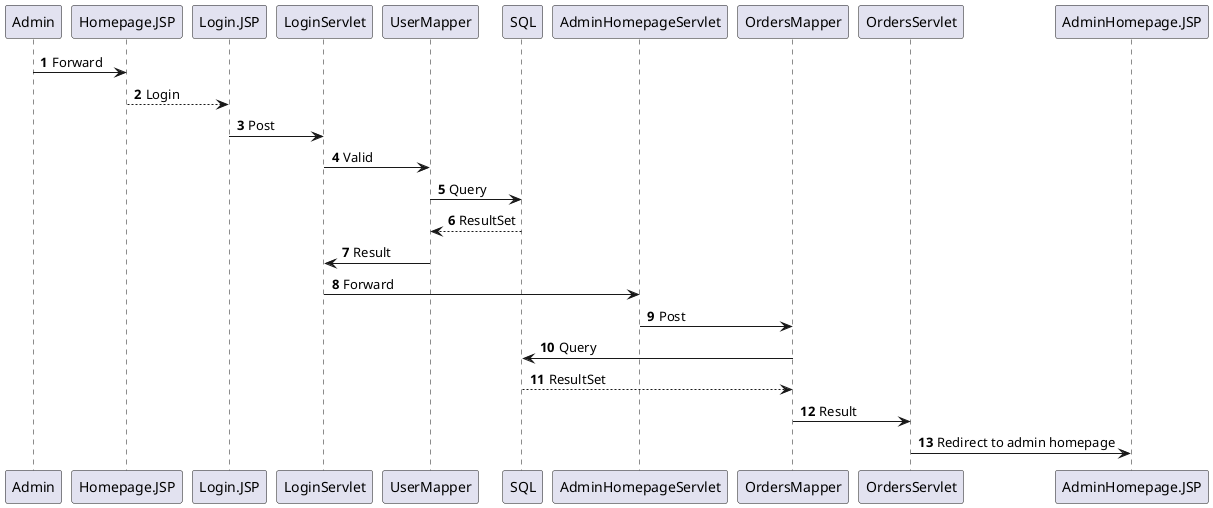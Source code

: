 @startuml
'https://plantuml.com/sequence-diagram

autonumber

Admin -> Homepage.JSP: Forward
Homepage.JSP --> Login.JSP: Login
Login.JSP -> LoginServlet: Post
LoginServlet -> UserMapper: Valid
UserMapper -> SQL: Query
SQL --> UserMapper: ResultSet
UserMapper -> LoginServlet: Result
LoginServlet -> AdminHomepageServlet: Forward

AdminHomepageServlet -> OrdersMapper: Post
OrdersMapper -> SQL: Query
SQL --> OrdersMapper: ResultSet
OrdersMapper -> OrdersServlet: Result
OrdersServlet -> AdminHomepage.JSP: Redirect to admin homepage

@enduml